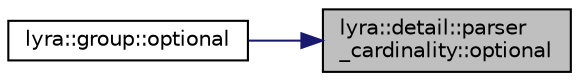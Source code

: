 digraph "lyra::detail::parser_cardinality::optional"
{
 // INTERACTIVE_SVG=YES
 // LATEX_PDF_SIZE
  edge [fontname="Helvetica",fontsize="10",labelfontname="Helvetica",labelfontsize="10"];
  node [fontname="Helvetica",fontsize="10",shape=record];
  rankdir="RL";
  Node1 [label="lyra::detail::parser\l_cardinality::optional",height=0.2,width=0.4,color="black", fillcolor="grey75", style="filled", fontcolor="black",tooltip=" "];
  Node1 -> Node2 [dir="back",color="midnightblue",fontsize="10",style="solid",fontname="Helvetica"];
  Node2 [label="lyra::group::optional",height=0.2,width=0.4,color="black", fillcolor="white", style="filled",URL="$classlyra_1_1group.html#aac07df08d03c4739c7d42de268580793",tooltip=" "];
}
